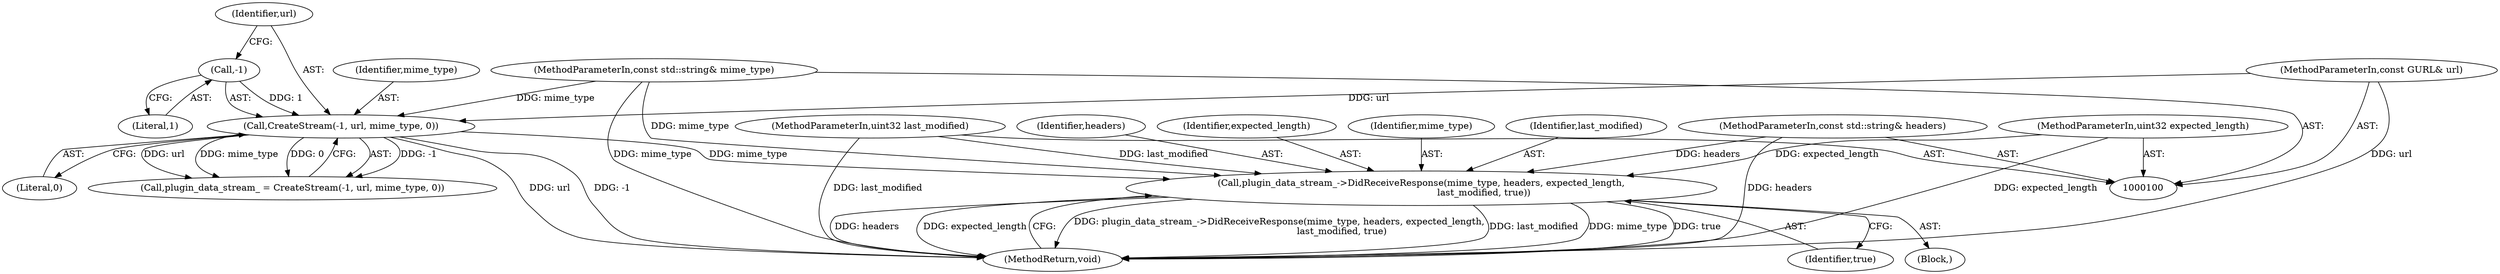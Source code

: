 digraph "0_Chrome_ea3d1d84be3d6f97bf50e76511c9e26af6895533_27@API" {
"1000117" [label="(Call,plugin_data_stream_->DidReceiveResponse(mime_type, headers, expected_length,\n                                           last_modified, true))"];
"1000111" [label="(Call,CreateStream(-1, url, mime_type, 0))"];
"1000112" [label="(Call,-1)"];
"1000101" [label="(MethodParameterIn,const GURL& url)"];
"1000102" [label="(MethodParameterIn,const std::string& mime_type)"];
"1000103" [label="(MethodParameterIn,const std::string& headers)"];
"1000104" [label="(MethodParameterIn,uint32 expected_length)"];
"1000105" [label="(MethodParameterIn,uint32 last_modified)"];
"1000101" [label="(MethodParameterIn,const GURL& url)"];
"1000112" [label="(Call,-1)"];
"1000117" [label="(Call,plugin_data_stream_->DidReceiveResponse(mime_type, headers, expected_length,\n                                           last_modified, true))"];
"1000119" [label="(Identifier,headers)"];
"1000109" [label="(Call,plugin_data_stream_ = CreateStream(-1, url, mime_type, 0))"];
"1000122" [label="(Identifier,true)"];
"1000113" [label="(Literal,1)"];
"1000120" [label="(Identifier,expected_length)"];
"1000104" [label="(MethodParameterIn,uint32 expected_length)"];
"1000116" [label="(Literal,0)"];
"1000118" [label="(Identifier,mime_type)"];
"1000115" [label="(Identifier,mime_type)"];
"1000121" [label="(Identifier,last_modified)"];
"1000114" [label="(Identifier,url)"];
"1000106" [label="(Block,)"];
"1000105" [label="(MethodParameterIn,uint32 last_modified)"];
"1000123" [label="(MethodReturn,void)"];
"1000103" [label="(MethodParameterIn,const std::string& headers)"];
"1000102" [label="(MethodParameterIn,const std::string& mime_type)"];
"1000111" [label="(Call,CreateStream(-1, url, mime_type, 0))"];
"1000117" -> "1000106"  [label="AST: "];
"1000117" -> "1000122"  [label="CFG: "];
"1000118" -> "1000117"  [label="AST: "];
"1000119" -> "1000117"  [label="AST: "];
"1000120" -> "1000117"  [label="AST: "];
"1000121" -> "1000117"  [label="AST: "];
"1000122" -> "1000117"  [label="AST: "];
"1000123" -> "1000117"  [label="CFG: "];
"1000117" -> "1000123"  [label="DDG: plugin_data_stream_->DidReceiveResponse(mime_type, headers, expected_length,\n                                           last_modified, true)"];
"1000117" -> "1000123"  [label="DDG: last_modified"];
"1000117" -> "1000123"  [label="DDG: mime_type"];
"1000117" -> "1000123"  [label="DDG: true"];
"1000117" -> "1000123"  [label="DDG: headers"];
"1000117" -> "1000123"  [label="DDG: expected_length"];
"1000111" -> "1000117"  [label="DDG: mime_type"];
"1000102" -> "1000117"  [label="DDG: mime_type"];
"1000103" -> "1000117"  [label="DDG: headers"];
"1000104" -> "1000117"  [label="DDG: expected_length"];
"1000105" -> "1000117"  [label="DDG: last_modified"];
"1000111" -> "1000109"  [label="AST: "];
"1000111" -> "1000116"  [label="CFG: "];
"1000112" -> "1000111"  [label="AST: "];
"1000114" -> "1000111"  [label="AST: "];
"1000115" -> "1000111"  [label="AST: "];
"1000116" -> "1000111"  [label="AST: "];
"1000109" -> "1000111"  [label="CFG: "];
"1000111" -> "1000123"  [label="DDG: url"];
"1000111" -> "1000123"  [label="DDG: -1"];
"1000111" -> "1000109"  [label="DDG: -1"];
"1000111" -> "1000109"  [label="DDG: url"];
"1000111" -> "1000109"  [label="DDG: mime_type"];
"1000111" -> "1000109"  [label="DDG: 0"];
"1000112" -> "1000111"  [label="DDG: 1"];
"1000101" -> "1000111"  [label="DDG: url"];
"1000102" -> "1000111"  [label="DDG: mime_type"];
"1000112" -> "1000113"  [label="CFG: "];
"1000113" -> "1000112"  [label="AST: "];
"1000114" -> "1000112"  [label="CFG: "];
"1000101" -> "1000100"  [label="AST: "];
"1000101" -> "1000123"  [label="DDG: url"];
"1000102" -> "1000100"  [label="AST: "];
"1000102" -> "1000123"  [label="DDG: mime_type"];
"1000103" -> "1000100"  [label="AST: "];
"1000103" -> "1000123"  [label="DDG: headers"];
"1000104" -> "1000100"  [label="AST: "];
"1000104" -> "1000123"  [label="DDG: expected_length"];
"1000105" -> "1000100"  [label="AST: "];
"1000105" -> "1000123"  [label="DDG: last_modified"];
}
